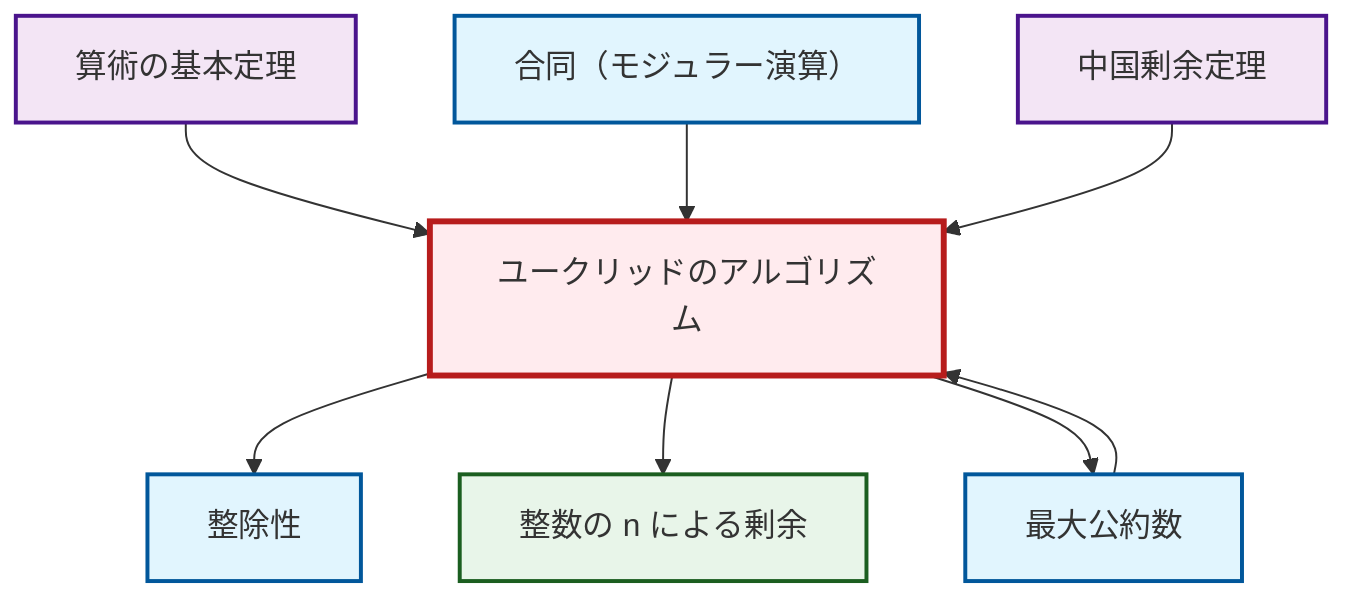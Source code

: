 graph TD
    classDef definition fill:#e1f5fe,stroke:#01579b,stroke-width:2px
    classDef theorem fill:#f3e5f5,stroke:#4a148c,stroke-width:2px
    classDef axiom fill:#fff3e0,stroke:#e65100,stroke-width:2px
    classDef example fill:#e8f5e9,stroke:#1b5e20,stroke-width:2px
    classDef current fill:#ffebee,stroke:#b71c1c,stroke-width:3px
    thm-euclidean-algorithm["ユークリッドのアルゴリズム"]:::theorem
    def-divisibility["整除性"]:::definition
    thm-fundamental-arithmetic["算術の基本定理"]:::theorem
    ex-quotient-integers-mod-n["整数の n による剰余"]:::example
    thm-chinese-remainder["中国剰余定理"]:::theorem
    def-gcd["最大公約数"]:::definition
    def-congruence["合同（モジュラー演算）"]:::definition
    thm-euclidean-algorithm --> def-divisibility
    thm-euclidean-algorithm --> ex-quotient-integers-mod-n
    def-gcd --> thm-euclidean-algorithm
    thm-fundamental-arithmetic --> thm-euclidean-algorithm
    def-congruence --> thm-euclidean-algorithm
    thm-chinese-remainder --> thm-euclidean-algorithm
    thm-euclidean-algorithm --> def-gcd
    class thm-euclidean-algorithm current